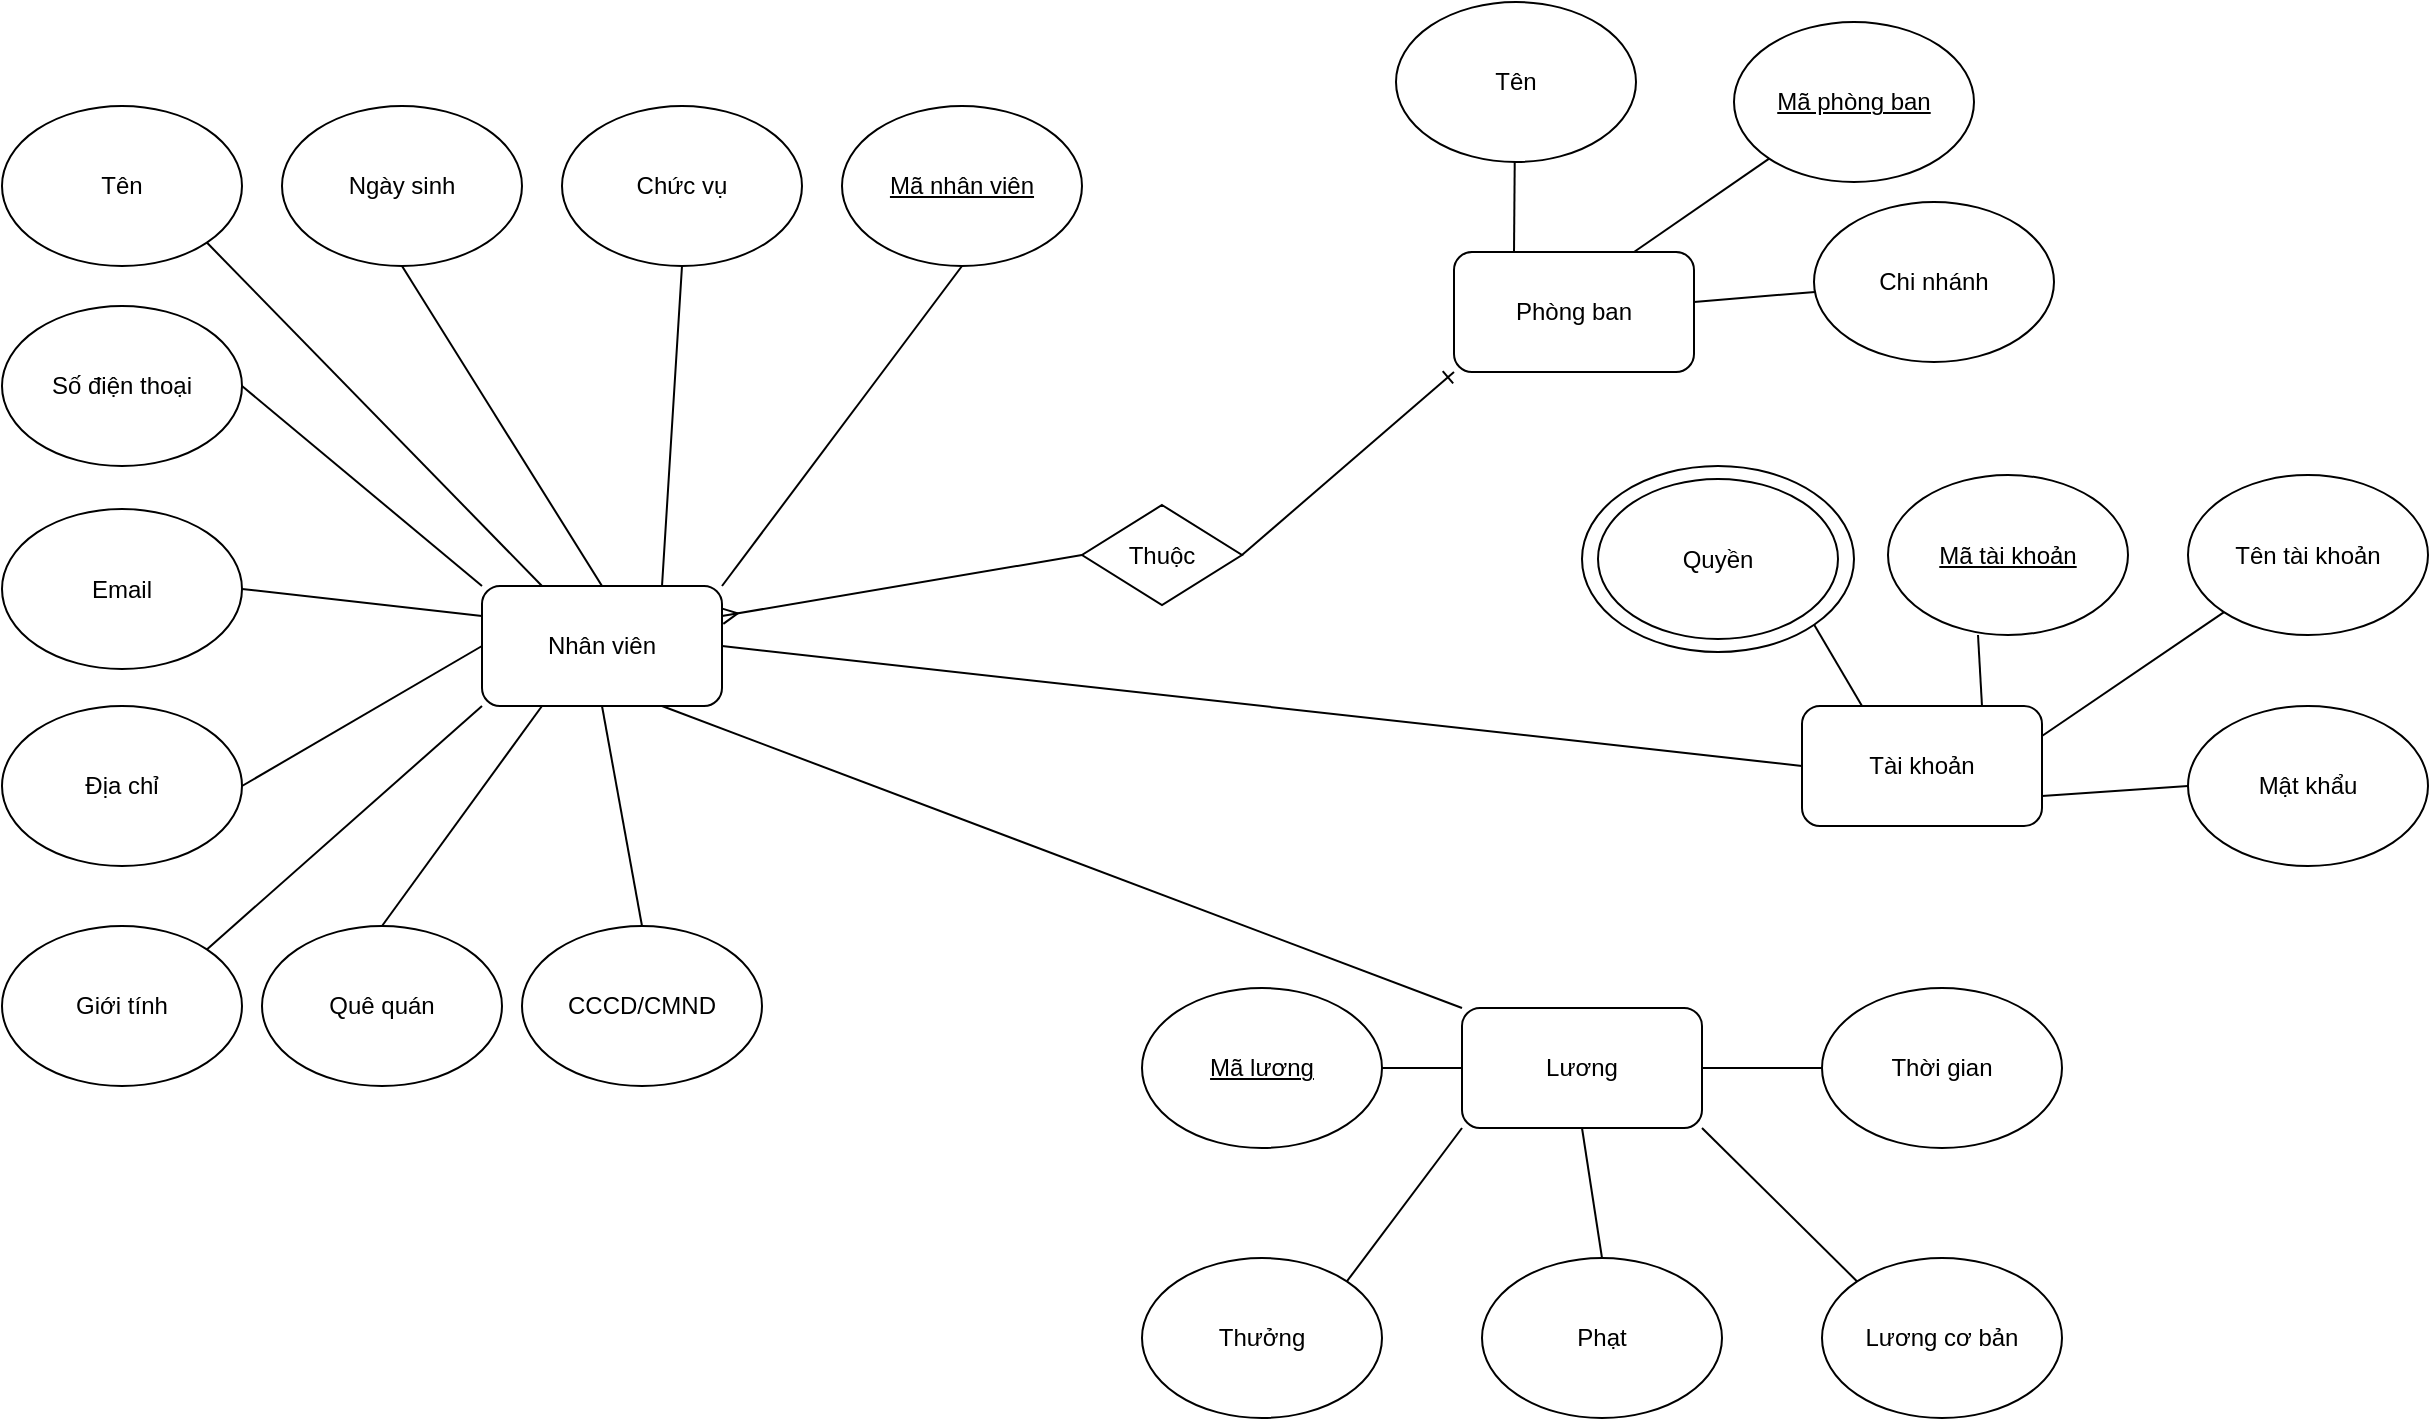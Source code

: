 <mxfile version="22.1.5" type="device">
  <diagram name="Trang-1" id="bI-7f7n41HZm7Pz8XbZy">
    <mxGraphModel dx="1793" dy="988" grid="1" gridSize="10" guides="1" tooltips="1" connect="1" arrows="1" fold="1" page="1" pageScale="1" pageWidth="827" pageHeight="583" math="0" shadow="0">
      <root>
        <mxCell id="0" />
        <mxCell id="1" parent="0" />
        <mxCell id="8zskojbhSe-D6UPvyP1b-37" style="rounded=0;orthogonalLoop=1;jettySize=auto;html=1;exitX=1;exitY=0.25;exitDx=0;exitDy=0;entryX=0;entryY=0.5;entryDx=0;entryDy=0;endArrow=none;endFill=0;startArrow=ERmany;startFill=0;" parent="1" source="8zskojbhSe-D6UPvyP1b-1" target="8zskojbhSe-D6UPvyP1b-36" edge="1">
          <mxGeometry relative="1" as="geometry">
            <mxPoint x="780" y="498.5" as="targetPoint" />
          </mxGeometry>
        </mxCell>
        <mxCell id="8zskojbhSe-D6UPvyP1b-52" style="rounded=0;orthogonalLoop=1;jettySize=auto;html=1;exitX=0.75;exitY=1;exitDx=0;exitDy=0;entryX=0;entryY=0;entryDx=0;entryDy=0;endArrow=none;endFill=0;" parent="1" source="8zskojbhSe-D6UPvyP1b-1" target="En_QdP-Jk4BKVafIsAyR-9" edge="1">
          <mxGeometry relative="1" as="geometry">
            <mxPoint x="856.667" y="853.333" as="targetPoint" />
          </mxGeometry>
        </mxCell>
        <mxCell id="iyGiSDFssS-rW3oIlz8F-6" style="rounded=0;orthogonalLoop=1;jettySize=auto;html=1;exitX=1;exitY=0.5;exitDx=0;exitDy=0;entryX=0;entryY=0.5;entryDx=0;entryDy=0;endArrow=none;endFill=0;" edge="1" parent="1" source="8zskojbhSe-D6UPvyP1b-1" target="iyGiSDFssS-rW3oIlz8F-1">
          <mxGeometry relative="1" as="geometry" />
        </mxCell>
        <mxCell id="8zskojbhSe-D6UPvyP1b-1" value="Nhân viên" style="rounded=1;whiteSpace=wrap;html=1;" parent="1" vertex="1">
          <mxGeometry x="520" y="562" width="120" height="60" as="geometry" />
        </mxCell>
        <mxCell id="8zskojbhSe-D6UPvyP1b-27" style="rounded=0;orthogonalLoop=1;jettySize=auto;html=1;exitX=1;exitY=1;exitDx=0;exitDy=0;entryX=0.25;entryY=0;entryDx=0;entryDy=0;endArrow=none;endFill=0;" parent="1" source="8zskojbhSe-D6UPvyP1b-3" target="8zskojbhSe-D6UPvyP1b-1" edge="1">
          <mxGeometry relative="1" as="geometry" />
        </mxCell>
        <mxCell id="8zskojbhSe-D6UPvyP1b-3" value="Tên" style="ellipse;whiteSpace=wrap;html=1;" parent="1" vertex="1">
          <mxGeometry x="280" y="322" width="120" height="80" as="geometry" />
        </mxCell>
        <mxCell id="8zskojbhSe-D6UPvyP1b-26" style="rounded=0;orthogonalLoop=1;jettySize=auto;html=1;exitX=0.5;exitY=1;exitDx=0;exitDy=0;entryX=0.5;entryY=0;entryDx=0;entryDy=0;endArrow=none;endFill=0;" parent="1" source="8zskojbhSe-D6UPvyP1b-4" target="8zskojbhSe-D6UPvyP1b-1" edge="1">
          <mxGeometry relative="1" as="geometry" />
        </mxCell>
        <mxCell id="8zskojbhSe-D6UPvyP1b-4" value="Ngày sinh" style="ellipse;whiteSpace=wrap;html=1;" parent="1" vertex="1">
          <mxGeometry x="420" y="322" width="120" height="80" as="geometry" />
        </mxCell>
        <mxCell id="8zskojbhSe-D6UPvyP1b-28" style="rounded=0;orthogonalLoop=1;jettySize=auto;html=1;exitX=1;exitY=0.5;exitDx=0;exitDy=0;entryX=0;entryY=0;entryDx=0;entryDy=0;endArrow=none;endFill=0;" parent="1" source="8zskojbhSe-D6UPvyP1b-5" target="8zskojbhSe-D6UPvyP1b-1" edge="1">
          <mxGeometry relative="1" as="geometry" />
        </mxCell>
        <mxCell id="8zskojbhSe-D6UPvyP1b-5" value="Số điện thoại" style="ellipse;whiteSpace=wrap;html=1;" parent="1" vertex="1">
          <mxGeometry x="280" y="422" width="120" height="80" as="geometry" />
        </mxCell>
        <mxCell id="8zskojbhSe-D6UPvyP1b-29" style="rounded=0;orthogonalLoop=1;jettySize=auto;html=1;exitX=1;exitY=0.5;exitDx=0;exitDy=0;entryX=0;entryY=0.25;entryDx=0;entryDy=0;endArrow=none;endFill=0;" parent="1" source="8zskojbhSe-D6UPvyP1b-6" target="8zskojbhSe-D6UPvyP1b-1" edge="1">
          <mxGeometry relative="1" as="geometry" />
        </mxCell>
        <mxCell id="8zskojbhSe-D6UPvyP1b-6" value="Email" style="ellipse;whiteSpace=wrap;html=1;" parent="1" vertex="1">
          <mxGeometry x="280" y="523.5" width="120" height="80" as="geometry" />
        </mxCell>
        <mxCell id="8zskojbhSe-D6UPvyP1b-30" style="rounded=0;orthogonalLoop=1;jettySize=auto;html=1;exitX=1;exitY=0.5;exitDx=0;exitDy=0;entryX=0;entryY=0.5;entryDx=0;entryDy=0;endArrow=none;endFill=0;" parent="1" source="8zskojbhSe-D6UPvyP1b-8" target="8zskojbhSe-D6UPvyP1b-1" edge="1">
          <mxGeometry relative="1" as="geometry" />
        </mxCell>
        <mxCell id="8zskojbhSe-D6UPvyP1b-8" value="Địa chỉ" style="ellipse;whiteSpace=wrap;html=1;" parent="1" vertex="1">
          <mxGeometry x="280" y="622" width="120" height="80" as="geometry" />
        </mxCell>
        <mxCell id="8zskojbhSe-D6UPvyP1b-24" style="rounded=0;orthogonalLoop=1;jettySize=auto;html=1;exitX=0.5;exitY=1;exitDx=0;exitDy=0;entryX=0.75;entryY=0;entryDx=0;entryDy=0;endArrow=none;endFill=0;" parent="1" source="8zskojbhSe-D6UPvyP1b-9" target="8zskojbhSe-D6UPvyP1b-1" edge="1">
          <mxGeometry relative="1" as="geometry" />
        </mxCell>
        <mxCell id="8zskojbhSe-D6UPvyP1b-9" value="Chức vụ" style="ellipse;whiteSpace=wrap;html=1;" parent="1" vertex="1">
          <mxGeometry x="560" y="322" width="120" height="80" as="geometry" />
        </mxCell>
        <mxCell id="8zskojbhSe-D6UPvyP1b-25" style="rounded=0;orthogonalLoop=1;jettySize=auto;html=1;exitX=0.5;exitY=1;exitDx=0;exitDy=0;entryX=1;entryY=0;entryDx=0;entryDy=0;endArrow=none;endFill=0;" parent="1" source="8zskojbhSe-D6UPvyP1b-10" target="8zskojbhSe-D6UPvyP1b-1" edge="1">
          <mxGeometry relative="1" as="geometry" />
        </mxCell>
        <mxCell id="8zskojbhSe-D6UPvyP1b-10" value="&lt;u&gt;Mã nhân viên&lt;/u&gt;" style="ellipse;whiteSpace=wrap;html=1;" parent="1" vertex="1">
          <mxGeometry x="700" y="322" width="120" height="80" as="geometry" />
        </mxCell>
        <mxCell id="8zskojbhSe-D6UPvyP1b-32" style="rounded=0;orthogonalLoop=1;jettySize=auto;html=1;exitX=0.5;exitY=0;exitDx=0;exitDy=0;entryX=0.25;entryY=1;entryDx=0;entryDy=0;endArrow=none;endFill=0;" parent="1" source="8zskojbhSe-D6UPvyP1b-11" target="8zskojbhSe-D6UPvyP1b-1" edge="1">
          <mxGeometry relative="1" as="geometry" />
        </mxCell>
        <mxCell id="8zskojbhSe-D6UPvyP1b-11" value="Quê quán" style="ellipse;whiteSpace=wrap;html=1;" parent="1" vertex="1">
          <mxGeometry x="410" y="732" width="120" height="80" as="geometry" />
        </mxCell>
        <mxCell id="8zskojbhSe-D6UPvyP1b-31" style="rounded=0;orthogonalLoop=1;jettySize=auto;html=1;exitX=1;exitY=0;exitDx=0;exitDy=0;entryX=0;entryY=1;entryDx=0;entryDy=0;endArrow=none;endFill=0;" parent="1" source="8zskojbhSe-D6UPvyP1b-12" target="8zskojbhSe-D6UPvyP1b-1" edge="1">
          <mxGeometry relative="1" as="geometry" />
        </mxCell>
        <mxCell id="8zskojbhSe-D6UPvyP1b-12" value="Giới tính" style="ellipse;whiteSpace=wrap;html=1;" parent="1" vertex="1">
          <mxGeometry x="280" y="732" width="120" height="80" as="geometry" />
        </mxCell>
        <mxCell id="8zskojbhSe-D6UPvyP1b-33" style="rounded=0;orthogonalLoop=1;jettySize=auto;html=1;exitX=0.5;exitY=0;exitDx=0;exitDy=0;entryX=0.5;entryY=1;entryDx=0;entryDy=0;endArrow=none;endFill=0;" parent="1" source="8zskojbhSe-D6UPvyP1b-13" target="8zskojbhSe-D6UPvyP1b-1" edge="1">
          <mxGeometry relative="1" as="geometry" />
        </mxCell>
        <mxCell id="8zskojbhSe-D6UPvyP1b-13" value="CCCD/CMND" style="ellipse;whiteSpace=wrap;html=1;" parent="1" vertex="1">
          <mxGeometry x="540" y="732" width="120" height="80" as="geometry" />
        </mxCell>
        <mxCell id="8zskojbhSe-D6UPvyP1b-40" style="rounded=0;orthogonalLoop=1;jettySize=auto;html=1;exitX=0.25;exitY=0;exitDx=0;exitDy=0;entryX=0.5;entryY=0;entryDx=0;entryDy=0;endArrow=none;endFill=0;" parent="1" source="8zskojbhSe-D6UPvyP1b-34" target="8zskojbhSe-D6UPvyP1b-39" edge="1">
          <mxGeometry relative="1" as="geometry" />
        </mxCell>
        <mxCell id="8zskojbhSe-D6UPvyP1b-60" style="rounded=0;orthogonalLoop=1;jettySize=auto;html=1;exitX=0.75;exitY=0;exitDx=0;exitDy=0;entryX=0;entryY=1;entryDx=0;entryDy=0;endArrow=none;endFill=0;" parent="1" source="8zskojbhSe-D6UPvyP1b-34" target="8zskojbhSe-D6UPvyP1b-59" edge="1">
          <mxGeometry relative="1" as="geometry" />
        </mxCell>
        <mxCell id="e5XLD0GjuNZy9hVwTVHU-3" value="" style="rounded=0;orthogonalLoop=1;jettySize=auto;html=1;endArrow=none;endFill=0;" parent="1" source="8zskojbhSe-D6UPvyP1b-34" target="e5XLD0GjuNZy9hVwTVHU-2" edge="1">
          <mxGeometry relative="1" as="geometry" />
        </mxCell>
        <mxCell id="8zskojbhSe-D6UPvyP1b-34" value="Phòng ban" style="rounded=1;whiteSpace=wrap;html=1;" parent="1" vertex="1">
          <mxGeometry x="1006" y="395" width="120" height="60" as="geometry" />
        </mxCell>
        <mxCell id="8zskojbhSe-D6UPvyP1b-38" style="rounded=0;orthogonalLoop=1;jettySize=auto;html=1;exitX=1;exitY=0.5;exitDx=0;exitDy=0;entryX=0;entryY=1;entryDx=0;entryDy=0;endArrow=ERone;endFill=0;" parent="1" source="8zskojbhSe-D6UPvyP1b-36" target="8zskojbhSe-D6UPvyP1b-34" edge="1">
          <mxGeometry relative="1" as="geometry" />
        </mxCell>
        <mxCell id="8zskojbhSe-D6UPvyP1b-36" value="Thuộc" style="rhombus;whiteSpace=wrap;html=1;" parent="1" vertex="1">
          <mxGeometry x="820" y="521.5" width="80" height="50" as="geometry" />
        </mxCell>
        <mxCell id="8zskojbhSe-D6UPvyP1b-39" value="Tên" style="ellipse;whiteSpace=wrap;html=1;" parent="1" vertex="1">
          <mxGeometry x="977" y="270" width="120" height="80" as="geometry" />
        </mxCell>
        <mxCell id="8zskojbhSe-D6UPvyP1b-59" value="&lt;u&gt;Mã phòng ban&lt;/u&gt;" style="ellipse;whiteSpace=wrap;html=1;" parent="1" vertex="1">
          <mxGeometry x="1146" y="280" width="120" height="80" as="geometry" />
        </mxCell>
        <mxCell id="En_QdP-Jk4BKVafIsAyR-14" style="rounded=0;orthogonalLoop=1;jettySize=auto;html=1;exitX=1;exitY=0.5;exitDx=0;exitDy=0;entryX=0;entryY=0.5;entryDx=0;entryDy=0;endArrow=none;endFill=0;" parent="1" source="En_QdP-Jk4BKVafIsAyR-9" target="En_QdP-Jk4BKVafIsAyR-13" edge="1">
          <mxGeometry relative="1" as="geometry" />
        </mxCell>
        <mxCell id="En_QdP-Jk4BKVafIsAyR-17" style="rounded=0;orthogonalLoop=1;jettySize=auto;html=1;exitX=1;exitY=1;exitDx=0;exitDy=0;entryX=0;entryY=0;entryDx=0;entryDy=0;endArrow=none;endFill=0;" parent="1" source="En_QdP-Jk4BKVafIsAyR-9" target="En_QdP-Jk4BKVafIsAyR-15" edge="1">
          <mxGeometry relative="1" as="geometry" />
        </mxCell>
        <mxCell id="En_QdP-Jk4BKVafIsAyR-18" style="rounded=0;orthogonalLoop=1;jettySize=auto;html=1;exitX=0;exitY=1;exitDx=0;exitDy=0;entryX=1;entryY=0;entryDx=0;entryDy=0;endArrow=none;endFill=0;" parent="1" source="En_QdP-Jk4BKVafIsAyR-9" target="En_QdP-Jk4BKVafIsAyR-16" edge="1">
          <mxGeometry relative="1" as="geometry" />
        </mxCell>
        <mxCell id="En_QdP-Jk4BKVafIsAyR-9" value="Lương" style="rounded=1;whiteSpace=wrap;html=1;" parent="1" vertex="1">
          <mxGeometry x="1010" y="773" width="120" height="60" as="geometry" />
        </mxCell>
        <mxCell id="En_QdP-Jk4BKVafIsAyR-13" value="Thời gian" style="ellipse;whiteSpace=wrap;html=1;" parent="1" vertex="1">
          <mxGeometry x="1190" y="763" width="120" height="80" as="geometry" />
        </mxCell>
        <mxCell id="En_QdP-Jk4BKVafIsAyR-15" value="Lương cơ bản" style="ellipse;whiteSpace=wrap;html=1;" parent="1" vertex="1">
          <mxGeometry x="1190" y="898" width="120" height="80" as="geometry" />
        </mxCell>
        <mxCell id="En_QdP-Jk4BKVafIsAyR-16" value="Thưởng" style="ellipse;whiteSpace=wrap;html=1;" parent="1" vertex="1">
          <mxGeometry x="850" y="898" width="120" height="80" as="geometry" />
        </mxCell>
        <mxCell id="En_QdP-Jk4BKVafIsAyR-20" style="rounded=0;orthogonalLoop=1;jettySize=auto;html=1;exitX=0.5;exitY=0;exitDx=0;exitDy=0;entryX=0.5;entryY=1;entryDx=0;entryDy=0;endArrow=none;endFill=0;" parent="1" source="En_QdP-Jk4BKVafIsAyR-19" target="En_QdP-Jk4BKVafIsAyR-9" edge="1">
          <mxGeometry relative="1" as="geometry" />
        </mxCell>
        <mxCell id="En_QdP-Jk4BKVafIsAyR-19" value="Phạt" style="ellipse;whiteSpace=wrap;html=1;" parent="1" vertex="1">
          <mxGeometry x="1020" y="898" width="120" height="80" as="geometry" />
        </mxCell>
        <mxCell id="En_QdP-Jk4BKVafIsAyR-32" style="rounded=0;orthogonalLoop=1;jettySize=auto;html=1;exitX=1;exitY=0.5;exitDx=0;exitDy=0;entryX=0;entryY=0.5;entryDx=0;entryDy=0;endArrow=none;endFill=0;" parent="1" source="En_QdP-Jk4BKVafIsAyR-31" target="En_QdP-Jk4BKVafIsAyR-9" edge="1">
          <mxGeometry relative="1" as="geometry" />
        </mxCell>
        <mxCell id="En_QdP-Jk4BKVafIsAyR-31" value="&lt;u&gt;Mã lương&lt;/u&gt;" style="ellipse;whiteSpace=wrap;html=1;" parent="1" vertex="1">
          <mxGeometry x="850" y="763" width="120" height="80" as="geometry" />
        </mxCell>
        <mxCell id="e5XLD0GjuNZy9hVwTVHU-2" value="Chi nhánh" style="ellipse;whiteSpace=wrap;html=1;" parent="1" vertex="1">
          <mxGeometry x="1186" y="370" width="120" height="80" as="geometry" />
        </mxCell>
        <mxCell id="iyGiSDFssS-rW3oIlz8F-4" style="rounded=0;orthogonalLoop=1;jettySize=auto;html=1;exitX=1;exitY=0.25;exitDx=0;exitDy=0;endArrow=none;endFill=0;" edge="1" parent="1" source="iyGiSDFssS-rW3oIlz8F-1" target="iyGiSDFssS-rW3oIlz8F-2">
          <mxGeometry relative="1" as="geometry" />
        </mxCell>
        <mxCell id="iyGiSDFssS-rW3oIlz8F-5" style="rounded=0;orthogonalLoop=1;jettySize=auto;html=1;exitX=1;exitY=0.75;exitDx=0;exitDy=0;entryX=0;entryY=0.5;entryDx=0;entryDy=0;endArrow=none;endFill=0;" edge="1" parent="1" source="iyGiSDFssS-rW3oIlz8F-1" target="iyGiSDFssS-rW3oIlz8F-3">
          <mxGeometry relative="1" as="geometry" />
        </mxCell>
        <mxCell id="iyGiSDFssS-rW3oIlz8F-1" value="Tài khoản" style="rounded=1;whiteSpace=wrap;html=1;" vertex="1" parent="1">
          <mxGeometry x="1180" y="622" width="120" height="60" as="geometry" />
        </mxCell>
        <mxCell id="iyGiSDFssS-rW3oIlz8F-2" value="Tên tài khoản" style="ellipse;whiteSpace=wrap;html=1;" vertex="1" parent="1">
          <mxGeometry x="1373" y="506.5" width="120" height="80" as="geometry" />
        </mxCell>
        <mxCell id="iyGiSDFssS-rW3oIlz8F-3" value="Mật khẩu" style="ellipse;whiteSpace=wrap;html=1;" vertex="1" parent="1">
          <mxGeometry x="1373" y="622" width="120" height="80" as="geometry" />
        </mxCell>
        <mxCell id="iyGiSDFssS-rW3oIlz8F-7" value="&lt;u&gt;Mã tài khoản&lt;/u&gt;" style="ellipse;whiteSpace=wrap;html=1;" vertex="1" parent="1">
          <mxGeometry x="1223" y="506.5" width="120" height="80" as="geometry" />
        </mxCell>
        <mxCell id="iyGiSDFssS-rW3oIlz8F-8" style="rounded=0;orthogonalLoop=1;jettySize=auto;html=1;exitX=0.75;exitY=0;exitDx=0;exitDy=0;entryX=0.375;entryY=1;entryDx=0;entryDy=0;entryPerimeter=0;endArrow=none;endFill=0;" edge="1" parent="1" source="iyGiSDFssS-rW3oIlz8F-1" target="iyGiSDFssS-rW3oIlz8F-7">
          <mxGeometry relative="1" as="geometry" />
        </mxCell>
        <mxCell id="iyGiSDFssS-rW3oIlz8F-11" style="rounded=0;orthogonalLoop=1;jettySize=auto;html=1;exitX=1;exitY=1;exitDx=0;exitDy=0;entryX=0.25;entryY=0;entryDx=0;entryDy=0;endArrow=none;endFill=0;" edge="1" parent="1" source="iyGiSDFssS-rW3oIlz8F-10" target="iyGiSDFssS-rW3oIlz8F-1">
          <mxGeometry relative="1" as="geometry" />
        </mxCell>
        <mxCell id="iyGiSDFssS-rW3oIlz8F-10" value="" style="ellipse;whiteSpace=wrap;html=1;" vertex="1" parent="1">
          <mxGeometry x="1070" y="502" width="136" height="93" as="geometry" />
        </mxCell>
        <mxCell id="iyGiSDFssS-rW3oIlz8F-9" value="Quyền" style="ellipse;whiteSpace=wrap;html=1;" vertex="1" parent="1">
          <mxGeometry x="1078" y="508.5" width="120" height="80" as="geometry" />
        </mxCell>
      </root>
    </mxGraphModel>
  </diagram>
</mxfile>
